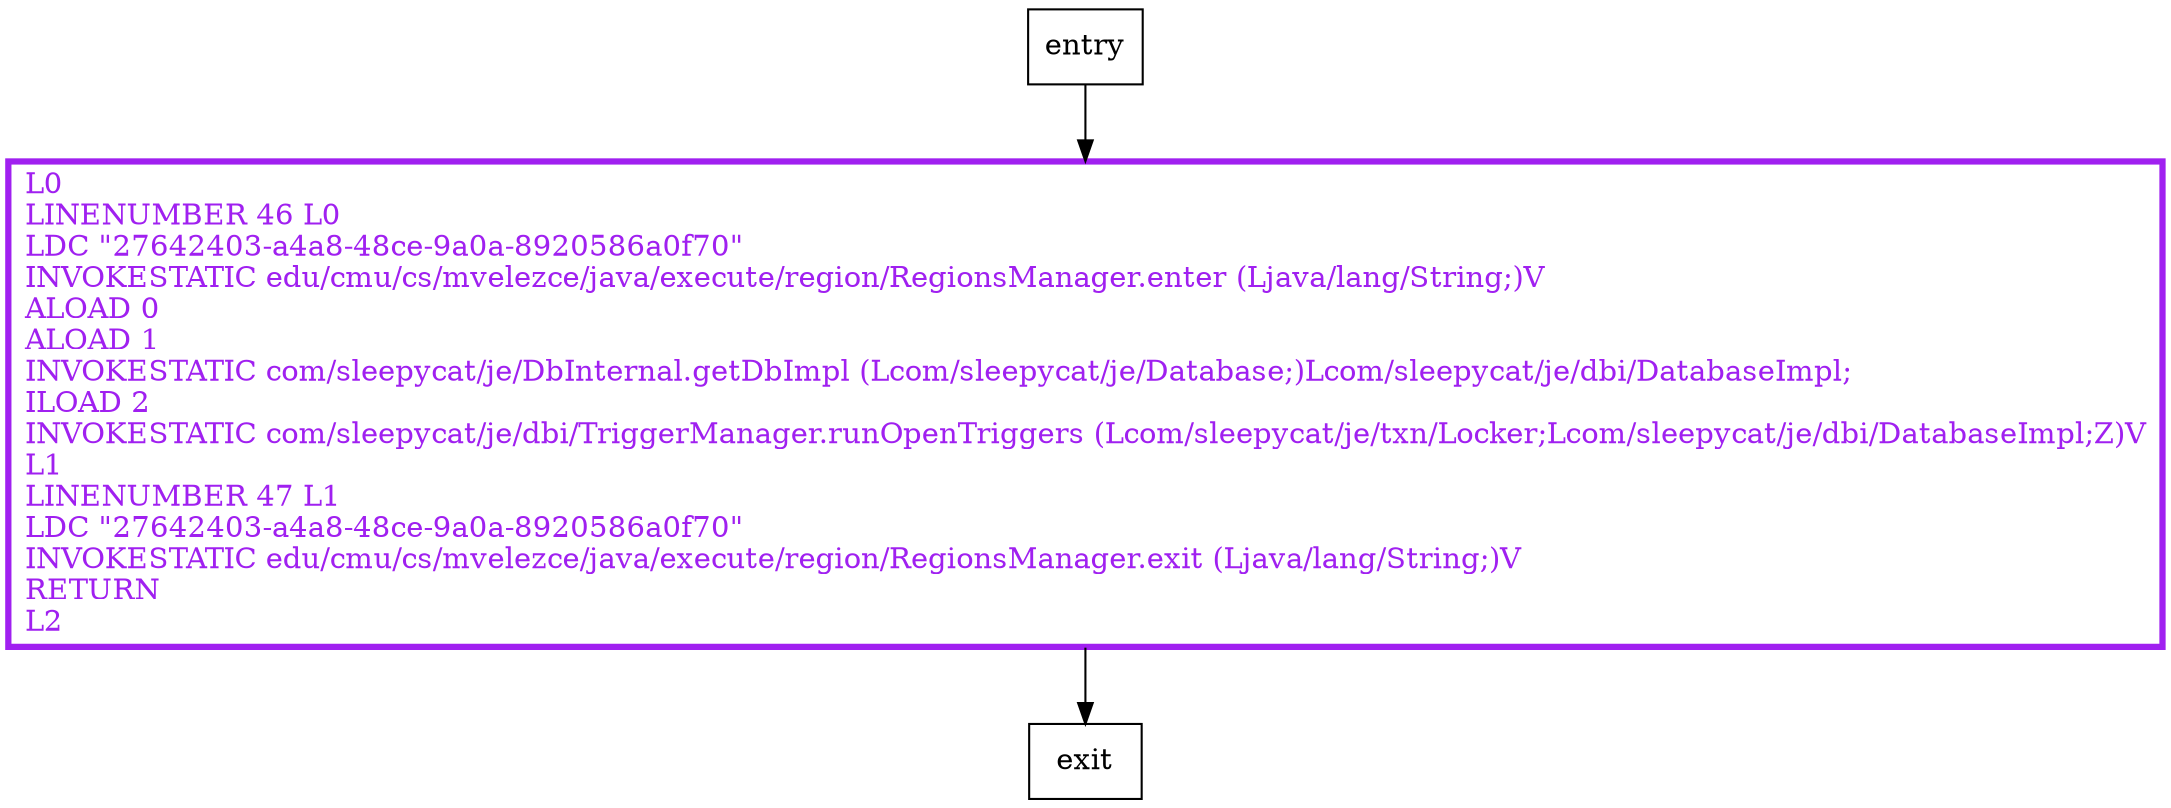digraph runOpenTriggers {
node [shape=record];
1978100700 [label="L0\lLINENUMBER 46 L0\lLDC \"27642403-a4a8-48ce-9a0a-8920586a0f70\"\lINVOKESTATIC edu/cmu/cs/mvelezce/java/execute/region/RegionsManager.enter (Ljava/lang/String;)V\lALOAD 0\lALOAD 1\lINVOKESTATIC com/sleepycat/je/DbInternal.getDbImpl (Lcom/sleepycat/je/Database;)Lcom/sleepycat/je/dbi/DatabaseImpl;\lILOAD 2\lINVOKESTATIC com/sleepycat/je/dbi/TriggerManager.runOpenTriggers (Lcom/sleepycat/je/txn/Locker;Lcom/sleepycat/je/dbi/DatabaseImpl;Z)V\lL1\lLINENUMBER 47 L1\lLDC \"27642403-a4a8-48ce-9a0a-8920586a0f70\"\lINVOKESTATIC edu/cmu/cs/mvelezce/java/execute/region/RegionsManager.exit (Ljava/lang/String;)V\lRETURN\lL2\l"];
entry;
exit;
entry -> 1978100700
1978100700 -> exit
1978100700[fontcolor="purple", penwidth=3, color="purple"];
}

